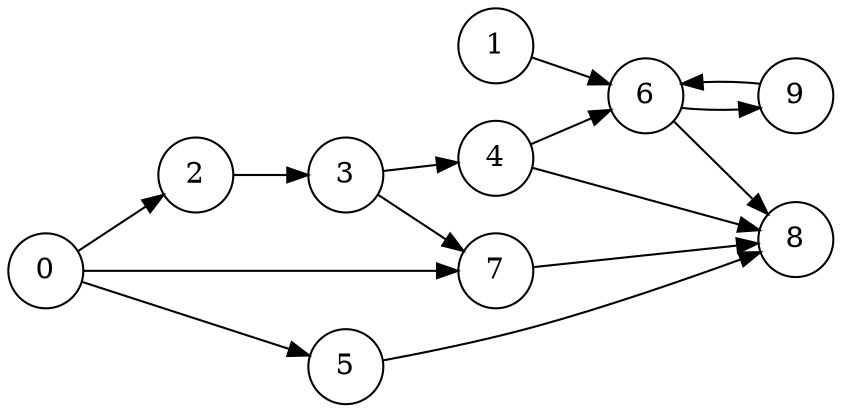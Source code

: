digraph { rankdir="LR";  node [shape=circle];
		0 ->  2;
		0 -> 5;
		0 -> 7;
		1 -> 6;
		2 -> 3;
		3 -> 4;
		3 -> 7;
		4 -> 6;
		4 -> 8;
		5 -> 8;
		6 -> 8;
		6 -> 9;
		7 -> 8;
		9 -> 6;
	}
        